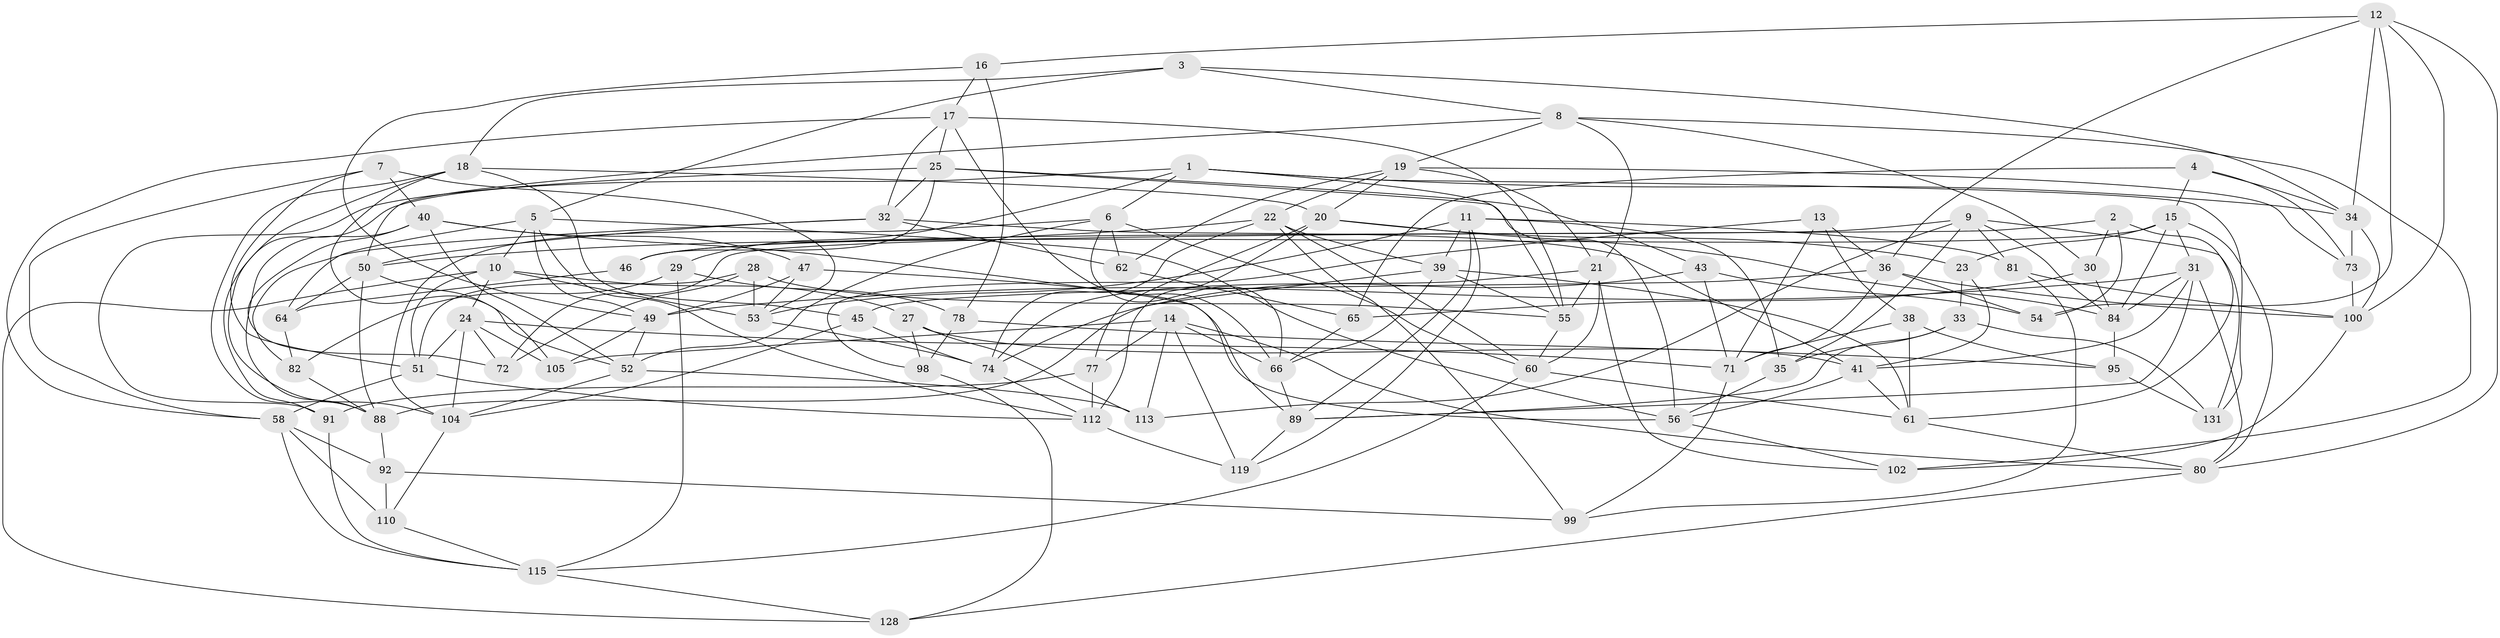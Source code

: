 // Generated by graph-tools (version 1.1) at 2025/24/03/03/25 07:24:23]
// undirected, 86 vertices, 218 edges
graph export_dot {
graph [start="1"]
  node [color=gray90,style=filled];
  1 [super="+26"];
  2;
  3;
  4;
  5 [super="+120"];
  6 [super="+101"];
  7;
  8 [super="+109"];
  9 [super="+37"];
  10 [super="+129"];
  11 [super="+114"];
  12 [super="+42"];
  13;
  14 [super="+79"];
  15 [super="+68"];
  16;
  17 [super="+48"];
  18 [super="+67"];
  19 [super="+57"];
  20 [super="+107"];
  21 [super="+116"];
  22 [super="+70"];
  23;
  24 [super="+44"];
  25 [super="+85"];
  27;
  28;
  29;
  30;
  31 [super="+103"];
  32 [super="+108"];
  33;
  34 [super="+83"];
  35;
  36 [super="+97"];
  38;
  39 [super="+59"];
  40 [super="+132"];
  41 [super="+106"];
  43;
  45;
  46;
  47;
  49 [super="+94"];
  50 [super="+96"];
  51 [super="+111"];
  52 [super="+69"];
  53 [super="+125"];
  54;
  55 [super="+93"];
  56 [super="+75"];
  58 [super="+76"];
  60 [super="+63"];
  61 [super="+123"];
  62;
  64;
  65;
  66 [super="+87"];
  71 [super="+130"];
  72;
  73;
  74 [super="+86"];
  77;
  78;
  80 [super="+126"];
  81;
  82;
  84 [super="+122"];
  88 [super="+90"];
  89 [super="+127"];
  91;
  92;
  95;
  98;
  99;
  100 [super="+121"];
  102;
  104 [super="+118"];
  105;
  110;
  112 [super="+124"];
  113;
  115 [super="+117"];
  119;
  128;
  131;
  1 -- 91;
  1 -- 34;
  1 -- 55;
  1 -- 131;
  1 -- 29;
  1 -- 6;
  2 -- 54;
  2 -- 72;
  2 -- 61;
  2 -- 30;
  3 -- 5;
  3 -- 18;
  3 -- 34;
  3 -- 8;
  4 -- 34;
  4 -- 65;
  4 -- 73;
  4 -- 15;
  5 -- 49;
  5 -- 64;
  5 -- 10;
  5 -- 56;
  5 -- 112;
  6 -- 104;
  6 -- 62;
  6 -- 52;
  6 -- 60;
  6 -- 66;
  7 -- 51;
  7 -- 53;
  7 -- 58;
  7 -- 40;
  8 -- 102;
  8 -- 50;
  8 -- 19;
  8 -- 21;
  8 -- 30;
  9 -- 131;
  9 -- 35;
  9 -- 113;
  9 -- 81;
  9 -- 46;
  9 -- 84;
  10 -- 128;
  10 -- 53;
  10 -- 24;
  10 -- 51;
  10 -- 27;
  11 -- 35;
  11 -- 119;
  11 -- 81;
  11 -- 53;
  11 -- 39;
  11 -- 89;
  12 -- 54;
  12 -- 34;
  12 -- 16;
  12 -- 80;
  12 -- 36;
  12 -- 100;
  13 -- 38;
  13 -- 98;
  13 -- 71;
  13 -- 36;
  14 -- 77;
  14 -- 119;
  14 -- 105;
  14 -- 80;
  14 -- 113;
  14 -- 66;
  15 -- 31;
  15 -- 84;
  15 -- 23;
  15 -- 46;
  15 -- 80;
  16 -- 17;
  16 -- 78;
  16 -- 49;
  17 -- 32;
  17 -- 55;
  17 -- 25;
  17 -- 58;
  17 -- 66;
  18 -- 45;
  18 -- 104;
  18 -- 88;
  18 -- 52;
  18 -- 20;
  19 -- 22;
  19 -- 20;
  19 -- 73;
  19 -- 62;
  19 -- 21;
  20 -- 112;
  20 -- 77;
  20 -- 84;
  20 -- 23;
  21 -- 102;
  21 -- 60;
  21 -- 74;
  21 -- 55;
  22 -- 74;
  22 -- 50;
  22 -- 99;
  22 -- 39;
  22 -- 60;
  23 -- 41;
  23 -- 33;
  24 -- 51;
  24 -- 72;
  24 -- 105;
  24 -- 104;
  24 -- 71;
  25 -- 46;
  25 -- 91;
  25 -- 56;
  25 -- 43;
  25 -- 32;
  27 -- 98;
  27 -- 113;
  27 -- 41;
  28 -- 53;
  28 -- 72;
  28 -- 51;
  28 -- 55;
  29 -- 78;
  29 -- 82;
  29 -- 115;
  30 -- 65;
  30 -- 84;
  31 -- 41;
  31 -- 84;
  31 -- 89;
  31 -- 49;
  31 -- 80;
  32 -- 82;
  32 -- 41;
  32 -- 62;
  32 -- 50;
  33 -- 35;
  33 -- 131;
  33 -- 89;
  34 -- 100;
  34 -- 73;
  35 -- 56;
  36 -- 100;
  36 -- 45;
  36 -- 54;
  36 -- 71;
  38 -- 71;
  38 -- 95;
  38 -- 61;
  39 -- 88;
  39 -- 55;
  39 -- 61;
  39 -- 66;
  40 -- 72;
  40 -- 88;
  40 -- 47;
  40 -- 89;
  40 -- 52;
  41 -- 56;
  41 -- 61;
  43 -- 74;
  43 -- 54;
  43 -- 71;
  45 -- 104;
  45 -- 74;
  46 -- 64;
  47 -- 49;
  47 -- 53;
  47 -- 56;
  49 -- 105;
  49 -- 52;
  50 -- 88;
  50 -- 64;
  50 -- 105;
  51 -- 112;
  51 -- 58;
  52 -- 113;
  52 -- 104;
  53 -- 74;
  55 -- 60;
  56 -- 102;
  58 -- 92;
  58 -- 110;
  58 -- 115;
  60 -- 115;
  60 -- 61;
  61 -- 80;
  62 -- 65;
  64 -- 82;
  65 -- 66;
  66 -- 89;
  71 -- 99;
  73 -- 100;
  74 -- 112;
  77 -- 91;
  77 -- 112;
  78 -- 95;
  78 -- 98;
  80 -- 128;
  81 -- 99;
  81 -- 100;
  82 -- 88;
  84 -- 95;
  88 -- 92;
  89 -- 119;
  91 -- 115;
  92 -- 110;
  92 -- 99;
  95 -- 131;
  98 -- 128;
  100 -- 102;
  104 -- 110;
  110 -- 115;
  112 -- 119;
  115 -- 128;
}
